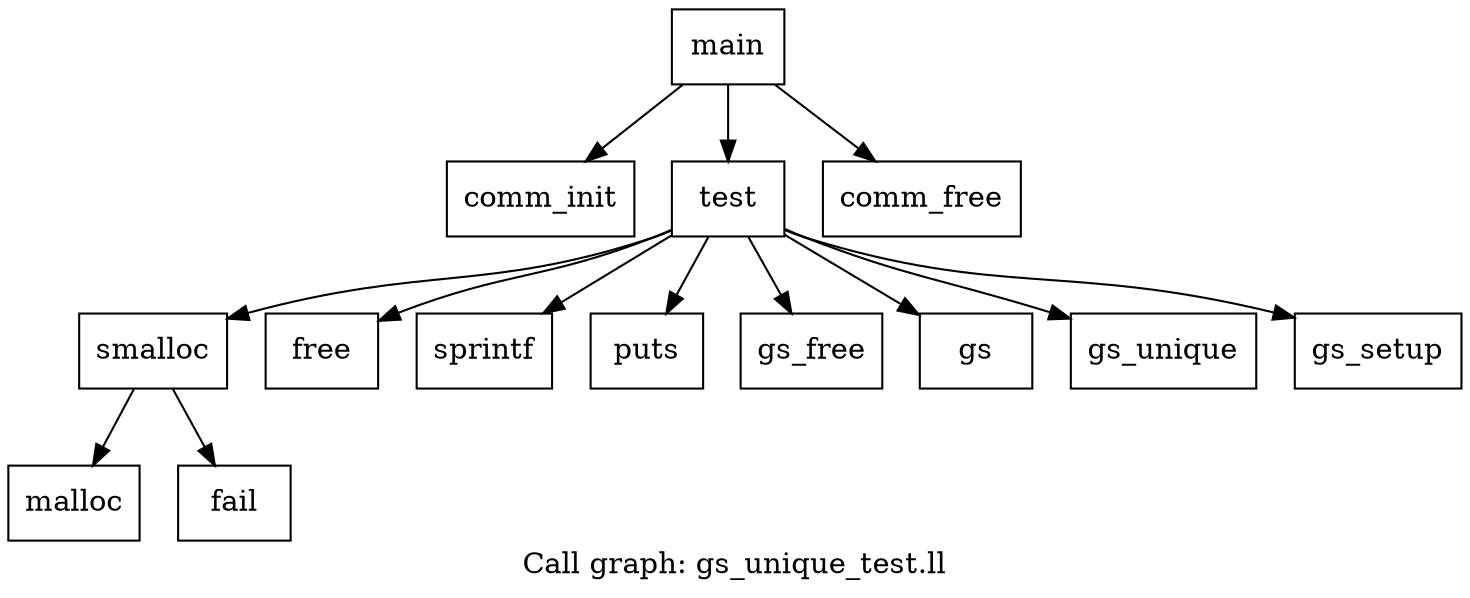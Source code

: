 digraph "Call graph: gs_unique_test.ll" {
	label="Call graph: gs_unique_test.ll";

	Node0x5618ab0d3bb0 [shape=record,label="{main}"];
	Node0x5618ab0d3bb0 -> Node0x5618ab0d75b0;
	Node0x5618ab0d3bb0 -> Node0x5618ab0d9a60;
	Node0x5618ab0d3bb0 -> Node0x5618ab0dea60;
	Node0x5618ab0d75b0 [shape=record,label="{comm_init}"];
	Node0x5618ab0d9a60 [shape=record,label="{test}"];
	Node0x5618ab0d9a60 -> Node0x5618ab0e3060;
	Node0x5618ab0d9a60 -> Node0x5618ab0e8160;
	Node0x5618ab0d9a60 -> Node0x5618ab0e5090;
	Node0x5618ab0d9a60 -> Node0x5618ab0e6e60;
	Node0x5618ab0d9a60 -> Node0x5618ab0e88e0;
	Node0x5618ab0d9a60 -> Node0x5618ab0e61a0;
	Node0x5618ab0d9a60 -> Node0x5618ab0e7640;
	Node0x5618ab0d9a60 -> Node0x5618ab0d7b10;
	Node0x5618ab0dea60 [shape=record,label="{comm_free}"];
	Node0x5618ab0e3060 [shape=record,label="{smalloc}"];
	Node0x5618ab0e3060 -> Node0x5618ab0e1930;
	Node0x5618ab0e3060 -> Node0x5618ab0ea060;
	Node0x5618ab0e5090 [shape=record,label="{sprintf}"];
	Node0x5618ab0e6e60 [shape=record,label="{puts}"];
	Node0x5618ab0e7640 [shape=record,label="{gs_unique}"];
	Node0x5618ab0d7b10 [shape=record,label="{gs_setup}"];
	Node0x5618ab0e61a0 [shape=record,label="{gs}"];
	Node0x5618ab0e88e0 [shape=record,label="{gs_free}"];
	Node0x5618ab0e8160 [shape=record,label="{free}"];
	Node0x5618ab0e1930 [shape=record,label="{malloc}"];
	Node0x5618ab0ea060 [shape=record,label="{fail}"];
}
